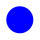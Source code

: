 digraph "state transitions" {
  fontname="Helvetica" fontsize=12 penwidth=2.0 splines=true ordering=out compound=true overlap=scale nodesep=0.3 ranksep=0.1
  node [shape=plaintext style=filled fillcolor=transparent fontname=Helvetica fontsize=12 penwidth=2.0]
  edge [fontname=Helvetica fontsize=10]

    "]forkjoin" [shape=circle style=filled color="blue" fillcolor="blue" fixedsize=true height=0.15 label=""]

}
